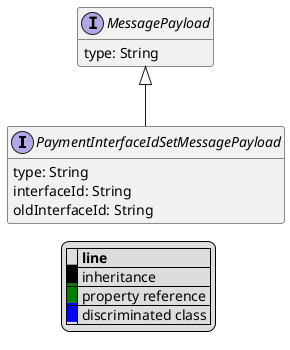 @startuml

hide empty fields
hide empty methods
legend
|= |= line |
|<back:black>   </back>| inheritance |
|<back:green>   </back>| property reference |
|<back:blue>   </back>| discriminated class |
endlegend
interface PaymentInterfaceIdSetMessagePayload [[PaymentInterfaceIdSetMessagePayload.svg]] extends MessagePayload {
    type: String
    interfaceId: String
    oldInterfaceId: String
}
interface MessagePayload [[MessagePayload.svg]]  {
    type: String
}





@enduml
